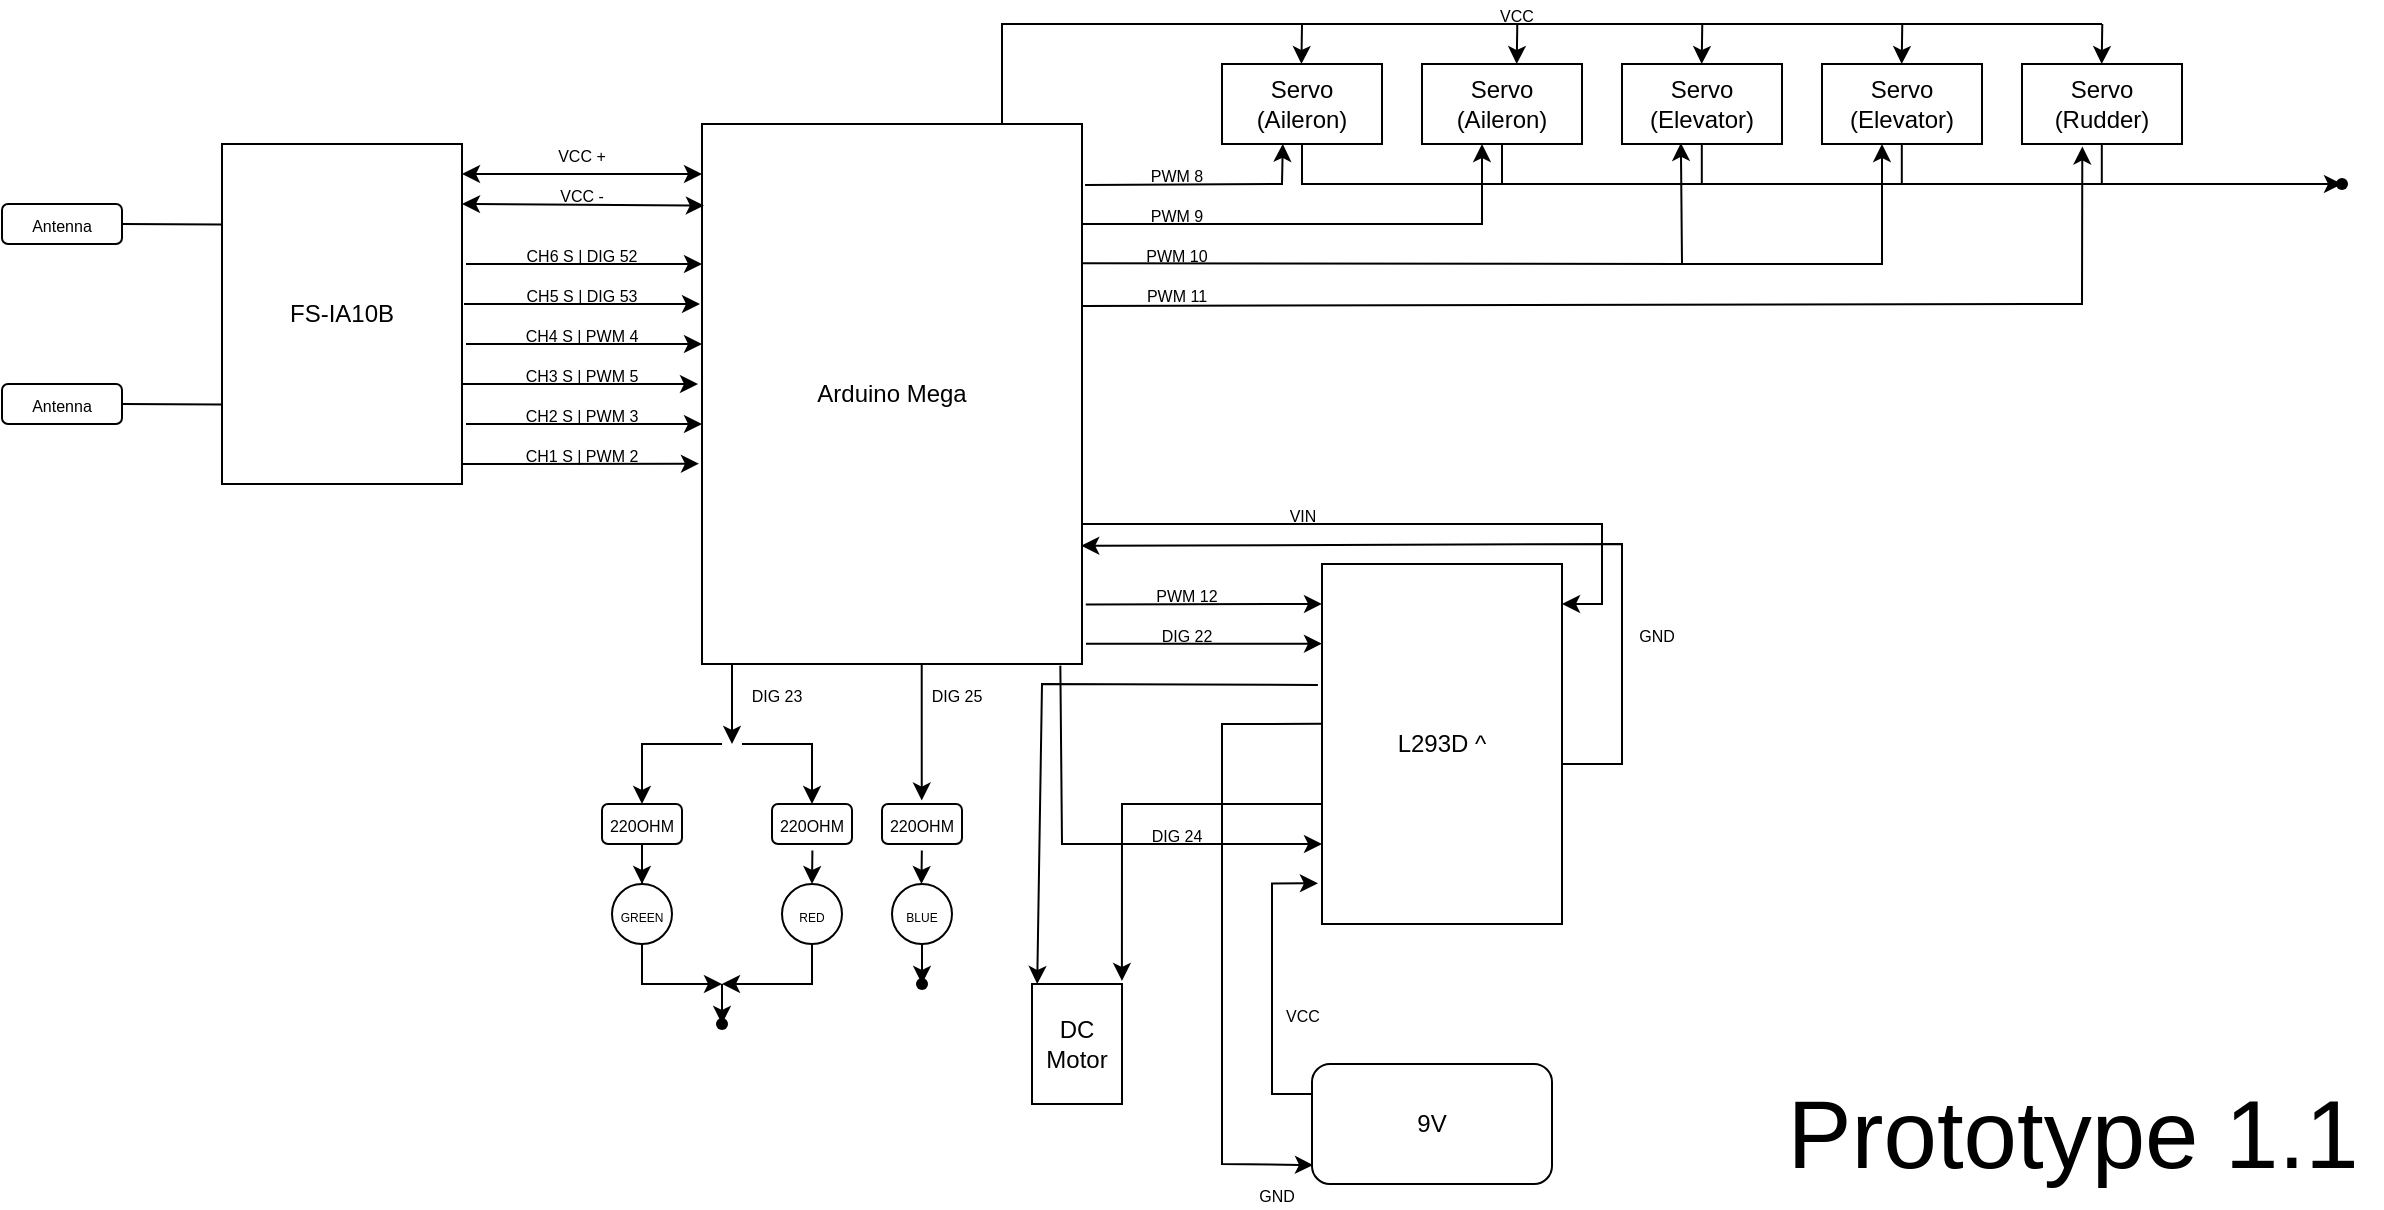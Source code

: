 <mxfile version="20.3.0" type="device"><diagram name="Page-1" id="gYwv0pO_W2ZxfAE3Szi0"><mxGraphModel dx="2776" dy="2526" grid="1" gridSize="10" guides="1" tooltips="1" connect="1" arrows="1" fold="1" page="1" pageScale="1" pageWidth="850" pageHeight="1100" math="0" shadow="0"><root><mxCell id="0"/><mxCell id="1" parent="0"/><mxCell id="DJHJPJEQN-9kXBu37Lcy-3" value="FS-IA10B" style="rounded=0;whiteSpace=wrap;html=1;" parent="1" vertex="1"><mxGeometry x="30" y="70" width="120" height="170" as="geometry"/></mxCell><mxCell id="DJHJPJEQN-9kXBu37Lcy-4" value="&lt;div&gt;Arduino Mega&lt;/div&gt;" style="rounded=0;whiteSpace=wrap;html=1;" parent="1" vertex="1"><mxGeometry x="270" y="60" width="190" height="270" as="geometry"/></mxCell><mxCell id="DJHJPJEQN-9kXBu37Lcy-7" value="" style="endArrow=classic;startArrow=classic;html=1;rounded=0;" parent="1" edge="1"><mxGeometry width="50" height="50" relative="1" as="geometry"><mxPoint x="150" y="85" as="sourcePoint"/><mxPoint x="270" y="85" as="targetPoint"/></mxGeometry></mxCell><mxCell id="DJHJPJEQN-9kXBu37Lcy-8" value="" style="endArrow=classic;startArrow=classic;html=1;rounded=0;entryX=0.005;entryY=0.151;entryDx=0;entryDy=0;entryPerimeter=0;" parent="1" target="DJHJPJEQN-9kXBu37Lcy-4" edge="1"><mxGeometry width="50" height="50" relative="1" as="geometry"><mxPoint x="150" y="100" as="sourcePoint"/><mxPoint x="266" y="100" as="targetPoint"/></mxGeometry></mxCell><mxCell id="DJHJPJEQN-9kXBu37Lcy-9" value="&lt;font style=&quot;font-size: 8px;&quot;&gt;VCC +&lt;/font&gt;" style="text;html=1;strokeColor=none;fillColor=none;align=center;verticalAlign=middle;whiteSpace=wrap;rounded=0;" parent="1" vertex="1"><mxGeometry x="180" y="70" width="60" height="10" as="geometry"/></mxCell><mxCell id="DJHJPJEQN-9kXBu37Lcy-10" value="&lt;font style=&quot;font-size: 8px;&quot;&gt;VCC -&lt;br&gt;&lt;/font&gt;" style="text;html=1;strokeColor=none;fillColor=none;align=center;verticalAlign=middle;whiteSpace=wrap;rounded=0;" parent="1" vertex="1"><mxGeometry x="180" y="90" width="60" height="10" as="geometry"/></mxCell><mxCell id="DJHJPJEQN-9kXBu37Lcy-11" value="" style="endArrow=classic;html=1;rounded=0;entryX=-0.008;entryY=0.592;entryDx=0;entryDy=0;entryPerimeter=0;" parent="1" edge="1"><mxGeometry width="50" height="50" relative="1" as="geometry"><mxPoint x="150" y="230" as="sourcePoint"/><mxPoint x="268.48" y="229.84" as="targetPoint"/></mxGeometry></mxCell><mxCell id="DJHJPJEQN-9kXBu37Lcy-12" value="" style="endArrow=classic;html=1;rounded=0;entryX=-0.008;entryY=0.592;entryDx=0;entryDy=0;entryPerimeter=0;" parent="1" edge="1"><mxGeometry width="50" height="50" relative="1" as="geometry"><mxPoint x="152" y="210" as="sourcePoint"/><mxPoint x="270" y="210" as="targetPoint"/></mxGeometry></mxCell><mxCell id="DJHJPJEQN-9kXBu37Lcy-13" value="" style="endArrow=classic;html=1;rounded=0;entryX=-0.008;entryY=0.592;entryDx=0;entryDy=0;entryPerimeter=0;" parent="1" edge="1"><mxGeometry width="50" height="50" relative="1" as="geometry"><mxPoint x="150" y="190" as="sourcePoint"/><mxPoint x="268" y="190" as="targetPoint"/></mxGeometry></mxCell><mxCell id="DJHJPJEQN-9kXBu37Lcy-14" value="" style="endArrow=classic;html=1;rounded=0;entryX=-0.008;entryY=0.592;entryDx=0;entryDy=0;entryPerimeter=0;" parent="1" edge="1"><mxGeometry width="50" height="50" relative="1" as="geometry"><mxPoint x="152" y="170" as="sourcePoint"/><mxPoint x="270" y="170" as="targetPoint"/></mxGeometry></mxCell><mxCell id="DJHJPJEQN-9kXBu37Lcy-15" value="" style="endArrow=classic;html=1;rounded=0;entryX=-0.008;entryY=0.592;entryDx=0;entryDy=0;entryPerimeter=0;" parent="1" edge="1"><mxGeometry width="50" height="50" relative="1" as="geometry"><mxPoint x="151" y="150" as="sourcePoint"/><mxPoint x="269" y="150" as="targetPoint"/></mxGeometry></mxCell><mxCell id="DJHJPJEQN-9kXBu37Lcy-16" value="" style="endArrow=classic;html=1;rounded=0;entryX=-0.008;entryY=0.592;entryDx=0;entryDy=0;entryPerimeter=0;" parent="1" edge="1"><mxGeometry width="50" height="50" relative="1" as="geometry"><mxPoint x="152" y="130" as="sourcePoint"/><mxPoint x="270" y="130" as="targetPoint"/></mxGeometry></mxCell><mxCell id="DJHJPJEQN-9kXBu37Lcy-18" value="&lt;font style=&quot;font-size: 8px;&quot;&gt;CH1 S | PWM 2&lt;/font&gt;" style="text;html=1;strokeColor=none;fillColor=none;align=center;verticalAlign=middle;whiteSpace=wrap;rounded=0;" parent="1" vertex="1"><mxGeometry x="180" y="220" width="60" height="10" as="geometry"/></mxCell><mxCell id="DJHJPJEQN-9kXBu37Lcy-19" value="&lt;font style=&quot;font-size: 8px;&quot;&gt;CH2 S | PWM 3&lt;br&gt;&lt;/font&gt;" style="text;html=1;strokeColor=none;fillColor=none;align=center;verticalAlign=middle;whiteSpace=wrap;rounded=0;" parent="1" vertex="1"><mxGeometry x="180" y="200" width="60" height="10" as="geometry"/></mxCell><mxCell id="DJHJPJEQN-9kXBu37Lcy-21" value="&lt;font style=&quot;font-size: 8px;&quot;&gt;CH3 S | PWM 5&lt;br&gt;&lt;/font&gt;" style="text;html=1;strokeColor=none;fillColor=none;align=center;verticalAlign=middle;whiteSpace=wrap;rounded=0;" parent="1" vertex="1"><mxGeometry x="180" y="180" width="60" height="10" as="geometry"/></mxCell><mxCell id="DJHJPJEQN-9kXBu37Lcy-22" value="&lt;font style=&quot;font-size: 8px;&quot;&gt;CH6 S | DIG 52&lt;br&gt;&lt;/font&gt;" style="text;html=1;strokeColor=none;fillColor=none;align=center;verticalAlign=middle;whiteSpace=wrap;rounded=0;" parent="1" vertex="1"><mxGeometry x="180" y="120" width="60" height="10" as="geometry"/></mxCell><mxCell id="DJHJPJEQN-9kXBu37Lcy-23" value="&lt;font style=&quot;font-size: 8px;&quot;&gt;CH4 S | PWM 4&lt;br&gt;&lt;/font&gt;" style="text;html=1;strokeColor=none;fillColor=none;align=center;verticalAlign=middle;whiteSpace=wrap;rounded=0;" parent="1" vertex="1"><mxGeometry x="180" y="160" width="60" height="10" as="geometry"/></mxCell><mxCell id="DJHJPJEQN-9kXBu37Lcy-24" value="&lt;font style=&quot;font-size: 8px;&quot;&gt;CH5 S | DIG 53&lt;br&gt;&lt;/font&gt;" style="text;html=1;strokeColor=none;fillColor=none;align=center;verticalAlign=middle;whiteSpace=wrap;rounded=0;" parent="1" vertex="1"><mxGeometry x="180" y="140" width="60" height="10" as="geometry"/></mxCell><mxCell id="DJHJPJEQN-9kXBu37Lcy-37" style="edgeStyle=orthogonalEdgeStyle;rounded=0;orthogonalLoop=1;jettySize=auto;html=1;entryX=0.5;entryY=0;entryDx=0;entryDy=0;" parent="1" source="DJHJPJEQN-9kXBu37Lcy-25" target="DJHJPJEQN-9kXBu37Lcy-34" edge="1"><mxGeometry relative="1" as="geometry"/></mxCell><mxCell id="DJHJPJEQN-9kXBu37Lcy-25" value="&lt;div&gt;&lt;font style=&quot;font-size: 8px;&quot;&gt;220OHM&lt;/font&gt;&lt;/div&gt;" style="rounded=1;whiteSpace=wrap;html=1;" parent="1" vertex="1"><mxGeometry x="220" y="400" width="40" height="20" as="geometry"/></mxCell><mxCell id="DJHJPJEQN-9kXBu37Lcy-28" value="" style="endArrow=classic;html=1;rounded=0;exitX=0.5;exitY=1;exitDx=0;exitDy=0;" parent="1" edge="1"><mxGeometry width="50" height="50" relative="1" as="geometry"><mxPoint x="285" y="330.0" as="sourcePoint"/><mxPoint x="285" y="370" as="targetPoint"/></mxGeometry></mxCell><mxCell id="DJHJPJEQN-9kXBu37Lcy-30" value="" style="endArrow=classic;html=1;rounded=0;entryX=0.5;entryY=0;entryDx=0;entryDy=0;" parent="1" edge="1"><mxGeometry width="50" height="50" relative="1" as="geometry"><mxPoint x="290" y="370" as="sourcePoint"/><mxPoint x="325" y="400" as="targetPoint"/><Array as="points"><mxPoint x="325" y="370"/></Array></mxGeometry></mxCell><mxCell id="DJHJPJEQN-9kXBu37Lcy-31" value="" style="endArrow=classic;html=1;rounded=0;entryX=0.5;entryY=0;entryDx=0;entryDy=0;" parent="1" target="DJHJPJEQN-9kXBu37Lcy-25" edge="1"><mxGeometry width="50" height="50" relative="1" as="geometry"><mxPoint x="280" y="370" as="sourcePoint"/><mxPoint x="340" y="410" as="targetPoint"/><Array as="points"><mxPoint x="240" y="370"/></Array></mxGeometry></mxCell><mxCell id="DJHJPJEQN-9kXBu37Lcy-32" value="&lt;font style=&quot;font-size: 8px;&quot;&gt;DIG 23&lt;/font&gt;" style="text;html=1;strokeColor=none;fillColor=none;align=center;verticalAlign=middle;whiteSpace=wrap;rounded=0;" parent="1" vertex="1"><mxGeometry x="290" y="340" width="35" height="10" as="geometry"/></mxCell><mxCell id="DJHJPJEQN-9kXBu37Lcy-33" value="&lt;div&gt;&lt;font style=&quot;font-size: 8px;&quot;&gt;220OHM&lt;/font&gt;&lt;/div&gt;" style="rounded=1;whiteSpace=wrap;html=1;" parent="1" vertex="1"><mxGeometry x="305" y="400" width="40" height="20" as="geometry"/></mxCell><mxCell id="DJHJPJEQN-9kXBu37Lcy-34" value="&lt;font style=&quot;font-size: 6px;&quot;&gt;GREEN&lt;/font&gt;" style="ellipse;whiteSpace=wrap;html=1;aspect=fixed;" parent="1" vertex="1"><mxGeometry x="225" y="440" width="30" height="30" as="geometry"/></mxCell><mxCell id="DJHJPJEQN-9kXBu37Lcy-35" value="&lt;font style=&quot;font-size: 6px;&quot;&gt;RED&lt;/font&gt;" style="ellipse;whiteSpace=wrap;html=1;aspect=fixed;" parent="1" vertex="1"><mxGeometry x="310" y="440" width="30" height="30" as="geometry"/></mxCell><mxCell id="DJHJPJEQN-9kXBu37Lcy-36" value="" style="endArrow=classic;html=1;rounded=0;exitX=0.505;exitY=1.16;exitDx=0;exitDy=0;exitPerimeter=0;" parent="1" source="DJHJPJEQN-9kXBu37Lcy-33" target="DJHJPJEQN-9kXBu37Lcy-35" edge="1"><mxGeometry width="50" height="50" relative="1" as="geometry"><mxPoint x="340" y="510" as="sourcePoint"/><mxPoint x="390" y="460" as="targetPoint"/></mxGeometry></mxCell><mxCell id="DJHJPJEQN-9kXBu37Lcy-40" value="" style="endArrow=classic;html=1;rounded=0;exitX=0.5;exitY=1;exitDx=0;exitDy=0;" parent="1" source="DJHJPJEQN-9kXBu37Lcy-34" edge="1"><mxGeometry width="50" height="50" relative="1" as="geometry"><mxPoint x="225" y="520" as="sourcePoint"/><mxPoint x="280" y="490" as="targetPoint"/><Array as="points"><mxPoint x="240" y="490"/></Array></mxGeometry></mxCell><mxCell id="DJHJPJEQN-9kXBu37Lcy-41" value="" style="endArrow=classic;html=1;rounded=0;exitX=0.5;exitY=1;exitDx=0;exitDy=0;" parent="1" edge="1"><mxGeometry width="50" height="50" relative="1" as="geometry"><mxPoint x="325" y="470" as="sourcePoint"/><mxPoint x="280" y="490" as="targetPoint"/><Array as="points"><mxPoint x="325" y="490"/></Array></mxGeometry></mxCell><mxCell id="DJHJPJEQN-9kXBu37Lcy-42" value="" style="endArrow=classic;html=1;rounded=0;" parent="1" edge="1"><mxGeometry width="50" height="50" relative="1" as="geometry"><mxPoint x="280" y="490" as="sourcePoint"/><mxPoint x="280" y="510" as="targetPoint"/></mxGeometry></mxCell><mxCell id="DJHJPJEQN-9kXBu37Lcy-44" value="" style="shape=waypoint;sketch=0;fillStyle=solid;size=6;pointerEvents=1;points=[];fillColor=none;resizable=0;rotatable=0;perimeter=centerPerimeter;snapToPoint=1;" parent="1" vertex="1"><mxGeometry x="270" y="500" width="20" height="20" as="geometry"/></mxCell><mxCell id="DJHJPJEQN-9kXBu37Lcy-47" value="Servo (Aileron)" style="rounded=0;whiteSpace=wrap;html=1;" parent="1" vertex="1"><mxGeometry x="530" y="30" width="80" height="40" as="geometry"/></mxCell><mxCell id="DJHJPJEQN-9kXBu37Lcy-48" value="Servo (Aileron)" style="rounded=0;whiteSpace=wrap;html=1;" parent="1" vertex="1"><mxGeometry x="630" y="30" width="80" height="40" as="geometry"/></mxCell><mxCell id="DJHJPJEQN-9kXBu37Lcy-49" value="Servo (Elevator)" style="rounded=0;whiteSpace=wrap;html=1;" parent="1" vertex="1"><mxGeometry x="730" y="30" width="80" height="40" as="geometry"/></mxCell><mxCell id="DJHJPJEQN-9kXBu37Lcy-50" value="Servo (Elevator)" style="rounded=0;whiteSpace=wrap;html=1;" parent="1" vertex="1"><mxGeometry x="830" y="30" width="80" height="40" as="geometry"/></mxCell><mxCell id="DJHJPJEQN-9kXBu37Lcy-51" value="Servo (Rudder)" style="rounded=0;whiteSpace=wrap;html=1;" parent="1" vertex="1"><mxGeometry x="930" y="30" width="80" height="40" as="geometry"/></mxCell><mxCell id="DJHJPJEQN-9kXBu37Lcy-54" value="" style="endArrow=none;html=1;rounded=0;" parent="1" edge="1"><mxGeometry width="50" height="50" relative="1" as="geometry"><mxPoint x="420" y="60" as="sourcePoint"/><mxPoint x="970" y="10" as="targetPoint"/><Array as="points"><mxPoint x="420" y="10"/></Array></mxGeometry></mxCell><mxCell id="DJHJPJEQN-9kXBu37Lcy-55" value="&lt;font style=&quot;font-size: 8px;&quot;&gt;VCC&lt;/font&gt;" style="text;html=1;strokeColor=none;fillColor=none;align=center;verticalAlign=middle;whiteSpace=wrap;rounded=0;" parent="1" vertex="1"><mxGeometry x="660" width="35" height="10" as="geometry"/></mxCell><mxCell id="DJHJPJEQN-9kXBu37Lcy-56" value="" style="endArrow=classic;html=1;rounded=0;" parent="1" edge="1"><mxGeometry width="50" height="50" relative="1" as="geometry"><mxPoint x="570" y="10" as="sourcePoint"/><mxPoint x="569.71" y="30" as="targetPoint"/></mxGeometry></mxCell><mxCell id="DJHJPJEQN-9kXBu37Lcy-57" value="" style="endArrow=classic;html=1;rounded=0;" parent="1" edge="1"><mxGeometry width="50" height="50" relative="1" as="geometry"><mxPoint x="677.65" y="10" as="sourcePoint"/><mxPoint x="677.36" y="30" as="targetPoint"/></mxGeometry></mxCell><mxCell id="DJHJPJEQN-9kXBu37Lcy-58" value="" style="endArrow=classic;html=1;rounded=0;" parent="1" edge="1"><mxGeometry width="50" height="50" relative="1" as="geometry"><mxPoint x="770.14" y="10" as="sourcePoint"/><mxPoint x="769.85" y="30" as="targetPoint"/></mxGeometry></mxCell><mxCell id="DJHJPJEQN-9kXBu37Lcy-59" value="" style="endArrow=classic;html=1;rounded=0;" parent="1" edge="1"><mxGeometry width="50" height="50" relative="1" as="geometry"><mxPoint x="870.14" y="10" as="sourcePoint"/><mxPoint x="869.85" y="30" as="targetPoint"/></mxGeometry></mxCell><mxCell id="DJHJPJEQN-9kXBu37Lcy-60" value="" style="endArrow=classic;html=1;rounded=0;" parent="1" edge="1"><mxGeometry width="50" height="50" relative="1" as="geometry"><mxPoint x="970.14" y="10" as="sourcePoint"/><mxPoint x="969.85" y="30" as="targetPoint"/></mxGeometry></mxCell><mxCell id="DJHJPJEQN-9kXBu37Lcy-62" value="" style="shape=waypoint;sketch=0;fillStyle=solid;size=6;pointerEvents=1;points=[];fillColor=none;resizable=0;rotatable=0;perimeter=centerPerimeter;snapToPoint=1;" parent="1" vertex="1"><mxGeometry x="1080" y="80" width="20" height="20" as="geometry"/></mxCell><mxCell id="DJHJPJEQN-9kXBu37Lcy-64" value="" style="endArrow=classic;html=1;rounded=0;entryX=-0.114;entryY=0.493;entryDx=0;entryDy=0;entryPerimeter=0;exitX=0.5;exitY=1;exitDx=0;exitDy=0;" parent="1" source="DJHJPJEQN-9kXBu37Lcy-47" target="DJHJPJEQN-9kXBu37Lcy-62" edge="1"><mxGeometry width="50" height="50" relative="1" as="geometry"><mxPoint x="670" y="200" as="sourcePoint"/><mxPoint x="720" y="150" as="targetPoint"/><Array as="points"><mxPoint x="570" y="90"/></Array></mxGeometry></mxCell><mxCell id="DJHJPJEQN-9kXBu37Lcy-66" value="" style="endArrow=none;html=1;rounded=0;entryX=0.5;entryY=1;entryDx=0;entryDy=0;" parent="1" target="DJHJPJEQN-9kXBu37Lcy-48" edge="1"><mxGeometry width="50" height="50" relative="1" as="geometry"><mxPoint x="670" y="90" as="sourcePoint"/><mxPoint x="760" y="60" as="targetPoint"/></mxGeometry></mxCell><mxCell id="DJHJPJEQN-9kXBu37Lcy-67" value="" style="endArrow=none;html=1;rounded=0;entryX=0.5;entryY=1;entryDx=0;entryDy=0;" parent="1" edge="1"><mxGeometry width="50" height="50" relative="1" as="geometry"><mxPoint x="769.9" y="90" as="sourcePoint"/><mxPoint x="769.9" y="70" as="targetPoint"/></mxGeometry></mxCell><mxCell id="DJHJPJEQN-9kXBu37Lcy-68" value="" style="endArrow=none;html=1;rounded=0;entryX=0.5;entryY=1;entryDx=0;entryDy=0;" parent="1" edge="1"><mxGeometry width="50" height="50" relative="1" as="geometry"><mxPoint x="869.9" y="90" as="sourcePoint"/><mxPoint x="869.9" y="70" as="targetPoint"/></mxGeometry></mxCell><mxCell id="DJHJPJEQN-9kXBu37Lcy-69" value="" style="endArrow=none;html=1;rounded=0;entryX=0.5;entryY=1;entryDx=0;entryDy=0;" parent="1" edge="1"><mxGeometry width="50" height="50" relative="1" as="geometry"><mxPoint x="969.9" y="90" as="sourcePoint"/><mxPoint x="969.9" y="70" as="targetPoint"/></mxGeometry></mxCell><mxCell id="DJHJPJEQN-9kXBu37Lcy-70" value="" style="endArrow=classic;html=1;rounded=0;entryX=0.38;entryY=0.998;entryDx=0;entryDy=0;entryPerimeter=0;exitX=1.008;exitY=0.113;exitDx=0;exitDy=0;exitPerimeter=0;" parent="1" source="DJHJPJEQN-9kXBu37Lcy-4" target="DJHJPJEQN-9kXBu37Lcy-47" edge="1"><mxGeometry width="50" height="50" relative="1" as="geometry"><mxPoint x="460" y="110" as="sourcePoint"/><mxPoint x="560" y="180" as="targetPoint"/><Array as="points"><mxPoint x="560" y="90"/></Array></mxGeometry></mxCell><mxCell id="DJHJPJEQN-9kXBu37Lcy-72" value="" style="endArrow=classic;html=1;rounded=0;entryX=0.38;entryY=0.998;entryDx=0;entryDy=0;entryPerimeter=0;exitX=1;exitY=0.185;exitDx=0;exitDy=0;exitPerimeter=0;" parent="1" source="DJHJPJEQN-9kXBu37Lcy-4" edge="1"><mxGeometry width="50" height="50" relative="1" as="geometry"><mxPoint x="560" y="110" as="sourcePoint"/><mxPoint x="660" y="70" as="targetPoint"/><Array as="points"><mxPoint x="660" y="110"/></Array></mxGeometry></mxCell><mxCell id="DJHJPJEQN-9kXBu37Lcy-73" value="" style="endArrow=classic;html=1;rounded=0;entryX=0.368;entryY=0.986;entryDx=0;entryDy=0;entryPerimeter=0;exitX=1.001;exitY=0.258;exitDx=0;exitDy=0;exitPerimeter=0;" parent="1" source="DJHJPJEQN-9kXBu37Lcy-4" target="DJHJPJEQN-9kXBu37Lcy-49" edge="1"><mxGeometry width="50" height="50" relative="1" as="geometry"><mxPoint x="460" y="140" as="sourcePoint"/><mxPoint x="560" y="100" as="targetPoint"/><Array as="points"><mxPoint x="760" y="130"/></Array></mxGeometry></mxCell><mxCell id="DJHJPJEQN-9kXBu37Lcy-75" value="" style="endArrow=classic;html=1;rounded=0;entryX=0.375;entryY=1;entryDx=0;entryDy=0;entryPerimeter=0;" parent="1" target="DJHJPJEQN-9kXBu37Lcy-50" edge="1"><mxGeometry width="50" height="50" relative="1" as="geometry"><mxPoint x="760" y="130" as="sourcePoint"/><mxPoint x="860" y="100" as="targetPoint"/><Array as="points"><mxPoint x="860" y="130"/></Array></mxGeometry></mxCell><mxCell id="DJHJPJEQN-9kXBu37Lcy-77" value="" style="endArrow=classic;html=1;rounded=0;entryX=0.377;entryY=1.031;entryDx=0;entryDy=0;entryPerimeter=0;exitX=1.001;exitY=0.258;exitDx=0;exitDy=0;exitPerimeter=0;" parent="1" target="DJHJPJEQN-9kXBu37Lcy-51" edge="1"><mxGeometry width="50" height="50" relative="1" as="geometry"><mxPoint x="460" y="151" as="sourcePoint"/><mxPoint x="759" y="90" as="targetPoint"/><Array as="points"><mxPoint x="960" y="150"/></Array></mxGeometry></mxCell><mxCell id="DJHJPJEQN-9kXBu37Lcy-78" value="&lt;div&gt;&lt;font style=&quot;font-size: 8px;&quot;&gt;PWM 9&lt;br&gt;&lt;/font&gt;&lt;/div&gt;" style="text;html=1;strokeColor=none;fillColor=none;align=center;verticalAlign=middle;whiteSpace=wrap;rounded=0;" parent="1" vertex="1"><mxGeometry x="490" y="100" width="35" height="10" as="geometry"/></mxCell><mxCell id="DJHJPJEQN-9kXBu37Lcy-79" value="&lt;div&gt;&lt;font style=&quot;font-size: 8px;&quot;&gt;PWM 10&lt;br&gt;&lt;/font&gt;&lt;/div&gt;" style="text;html=1;strokeColor=none;fillColor=none;align=center;verticalAlign=middle;whiteSpace=wrap;rounded=0;" parent="1" vertex="1"><mxGeometry x="490" y="120" width="35" height="10" as="geometry"/></mxCell><mxCell id="DJHJPJEQN-9kXBu37Lcy-80" value="&lt;div&gt;&lt;font style=&quot;font-size: 8px;&quot;&gt;PWM 11&lt;br&gt;&lt;/font&gt;&lt;/div&gt;" style="text;html=1;strokeColor=none;fillColor=none;align=center;verticalAlign=middle;whiteSpace=wrap;rounded=0;" parent="1" vertex="1"><mxGeometry x="490" y="140" width="35" height="10" as="geometry"/></mxCell><mxCell id="DJHJPJEQN-9kXBu37Lcy-81" value="&lt;div&gt;&lt;font style=&quot;font-size: 8px;&quot;&gt;PWM 8&lt;br&gt;&lt;/font&gt;&lt;/div&gt;" style="text;html=1;strokeColor=none;fillColor=none;align=center;verticalAlign=middle;whiteSpace=wrap;rounded=0;" parent="1" vertex="1"><mxGeometry x="490" y="80" width="35" height="10" as="geometry"/></mxCell><mxCell id="9_8oEkFlsrFl9a-Hlgpt-2" value="L293D ^" style="rounded=0;whiteSpace=wrap;html=1;" parent="1" vertex="1"><mxGeometry x="580" y="280" width="120" height="180" as="geometry"/></mxCell><mxCell id="9_8oEkFlsrFl9a-Hlgpt-3" value="" style="endArrow=classic;html=1;rounded=0;" parent="1" edge="1"><mxGeometry width="50" height="50" relative="1" as="geometry"><mxPoint x="460" y="260" as="sourcePoint"/><mxPoint x="700" y="300" as="targetPoint"/><Array as="points"><mxPoint x="720" y="260"/><mxPoint x="720" y="300"/></Array></mxGeometry></mxCell><mxCell id="9_8oEkFlsrFl9a-Hlgpt-4" value="" style="endArrow=classic;html=1;rounded=0;entryX=0.998;entryY=0.781;entryDx=0;entryDy=0;entryPerimeter=0;" parent="1" target="DJHJPJEQN-9kXBu37Lcy-4" edge="1"><mxGeometry width="50" height="50" relative="1" as="geometry"><mxPoint x="700" y="380" as="sourcePoint"/><mxPoint x="713" y="311" as="targetPoint"/><Array as="points"><mxPoint x="730" y="380"/><mxPoint x="730" y="270"/></Array></mxGeometry></mxCell><mxCell id="9_8oEkFlsrFl9a-Hlgpt-5" value="&lt;font style=&quot;font-size: 8px;&quot;&gt;VIN&lt;/font&gt;" style="text;html=1;strokeColor=none;fillColor=none;align=center;verticalAlign=middle;whiteSpace=wrap;rounded=0;" parent="1" vertex="1"><mxGeometry x="552.5" y="250" width="35" height="10" as="geometry"/></mxCell><mxCell id="9_8oEkFlsrFl9a-Hlgpt-6" value="&lt;font style=&quot;font-size: 8px;&quot;&gt;GND&lt;/font&gt;" style="text;html=1;strokeColor=none;fillColor=none;align=center;verticalAlign=middle;whiteSpace=wrap;rounded=0;" parent="1" vertex="1"><mxGeometry x="730" y="310" width="35" height="10" as="geometry"/></mxCell><mxCell id="9_8oEkFlsrFl9a-Hlgpt-8" style="edgeStyle=orthogonalEdgeStyle;rounded=0;orthogonalLoop=1;jettySize=auto;html=1;exitX=0;exitY=0.25;exitDx=0;exitDy=0;entryX=-0.017;entryY=0.887;entryDx=0;entryDy=0;entryPerimeter=0;" parent="1" source="9_8oEkFlsrFl9a-Hlgpt-7" target="9_8oEkFlsrFl9a-Hlgpt-2" edge="1"><mxGeometry relative="1" as="geometry"><mxPoint x="575.143" y="440" as="targetPoint"/><Array as="points"><mxPoint x="555" y="545"/><mxPoint x="555" y="440"/></Array></mxGeometry></mxCell><mxCell id="9_8oEkFlsrFl9a-Hlgpt-7" value="&lt;div&gt;9V&lt;/div&gt;" style="rounded=1;whiteSpace=wrap;html=1;" parent="1" vertex="1"><mxGeometry x="575" y="530" width="120" height="60" as="geometry"/></mxCell><mxCell id="9_8oEkFlsrFl9a-Hlgpt-9" value="" style="endArrow=classic;html=1;rounded=0;exitX=0;exitY=0.444;exitDx=0;exitDy=0;exitPerimeter=0;entryX=0.004;entryY=0.842;entryDx=0;entryDy=0;entryPerimeter=0;" parent="1" source="9_8oEkFlsrFl9a-Hlgpt-2" target="9_8oEkFlsrFl9a-Hlgpt-7" edge="1"><mxGeometry width="50" height="50" relative="1" as="geometry"><mxPoint x="630" y="480" as="sourcePoint"/><mxPoint x="570" y="580" as="targetPoint"/><Array as="points"><mxPoint x="530" y="360"/><mxPoint x="530" y="580"/></Array></mxGeometry></mxCell><mxCell id="9_8oEkFlsrFl9a-Hlgpt-10" value="&lt;font style=&quot;font-size: 8px;&quot;&gt;VCC&lt;/font&gt;" style="text;html=1;strokeColor=none;fillColor=none;align=center;verticalAlign=middle;whiteSpace=wrap;rounded=0;" parent="1" vertex="1"><mxGeometry x="552.5" y="500" width="35" height="10" as="geometry"/></mxCell><mxCell id="9_8oEkFlsrFl9a-Hlgpt-11" value="&lt;font style=&quot;font-size: 8px;&quot;&gt;GND&lt;/font&gt;" style="text;html=1;strokeColor=none;fillColor=none;align=center;verticalAlign=middle;whiteSpace=wrap;rounded=0;" parent="1" vertex="1"><mxGeometry x="540" y="590" width="35" height="10" as="geometry"/></mxCell><mxCell id="9_8oEkFlsrFl9a-Hlgpt-12" value="" style="endArrow=classic;html=1;rounded=0;exitX=1.01;exitY=0.89;exitDx=0;exitDy=0;exitPerimeter=0;entryX=0;entryY=0.111;entryDx=0;entryDy=0;entryPerimeter=0;" parent="1" source="DJHJPJEQN-9kXBu37Lcy-4" target="9_8oEkFlsrFl9a-Hlgpt-2" edge="1"><mxGeometry width="50" height="50" relative="1" as="geometry"><mxPoint x="430" y="400" as="sourcePoint"/><mxPoint x="480" y="350" as="targetPoint"/></mxGeometry></mxCell><mxCell id="9_8oEkFlsrFl9a-Hlgpt-13" value="&lt;div&gt;&lt;font style=&quot;font-size: 8px;&quot;&gt;PWM 12&lt;/font&gt;&lt;/div&gt;" style="text;html=1;strokeColor=none;fillColor=none;align=center;verticalAlign=middle;whiteSpace=wrap;rounded=0;" parent="1" vertex="1"><mxGeometry x="495" y="290" width="35" height="10" as="geometry"/></mxCell><mxCell id="9_8oEkFlsrFl9a-Hlgpt-14" value="" style="endArrow=classic;html=1;rounded=0;exitX=1.01;exitY=0.89;exitDx=0;exitDy=0;exitPerimeter=0;entryX=0;entryY=0.111;entryDx=0;entryDy=0;entryPerimeter=0;" parent="1" edge="1"><mxGeometry width="50" height="50" relative="1" as="geometry"><mxPoint x="462" y="319.84" as="sourcePoint"/><mxPoint x="580" y="319.84" as="targetPoint"/></mxGeometry></mxCell><mxCell id="9_8oEkFlsrFl9a-Hlgpt-15" value="&lt;div&gt;&lt;font style=&quot;font-size: 8px;&quot;&gt;DIG 22&lt;font&gt;&lt;br&gt;&lt;/font&gt;&lt;/font&gt;&lt;/div&gt;" style="text;html=1;strokeColor=none;fillColor=none;align=center;verticalAlign=middle;whiteSpace=wrap;rounded=0;" parent="1" vertex="1"><mxGeometry x="495" y="309.84" width="35" height="10" as="geometry"/></mxCell><mxCell id="9_8oEkFlsrFl9a-Hlgpt-16" value="" style="endArrow=classic;html=1;rounded=0;exitX=0.943;exitY=1.003;exitDx=0;exitDy=0;exitPerimeter=0;entryX=0;entryY=0.778;entryDx=0;entryDy=0;entryPerimeter=0;" parent="1" source="DJHJPJEQN-9kXBu37Lcy-4" target="9_8oEkFlsrFl9a-Hlgpt-2" edge="1"><mxGeometry width="50" height="50" relative="1" as="geometry"><mxPoint x="470" y="400" as="sourcePoint"/><mxPoint x="520" y="350" as="targetPoint"/><Array as="points"><mxPoint x="450" y="420"/></Array></mxGeometry></mxCell><mxCell id="9_8oEkFlsrFl9a-Hlgpt-17" value="&lt;div&gt;&lt;font style=&quot;font-size: 8px;&quot;&gt;DIG 24&lt;/font&gt;&lt;/div&gt;" style="text;html=1;strokeColor=none;fillColor=none;align=center;verticalAlign=middle;whiteSpace=wrap;rounded=0;" parent="1" vertex="1"><mxGeometry x="490" y="410" width="35" height="10" as="geometry"/></mxCell><mxCell id="9_8oEkFlsrFl9a-Hlgpt-18" value="DC Motor" style="rounded=0;whiteSpace=wrap;html=1;" parent="1" vertex="1"><mxGeometry x="435" y="490" width="45" height="60" as="geometry"/></mxCell><mxCell id="9_8oEkFlsrFl9a-Hlgpt-19" value="" style="endArrow=classic;html=1;rounded=0;exitX=-0.017;exitY=0.336;exitDx=0;exitDy=0;exitPerimeter=0;entryX=0.058;entryY=0;entryDx=0;entryDy=0;entryPerimeter=0;" parent="1" source="9_8oEkFlsrFl9a-Hlgpt-2" target="9_8oEkFlsrFl9a-Hlgpt-18" edge="1"><mxGeometry width="50" height="50" relative="1" as="geometry"><mxPoint x="560" y="400" as="sourcePoint"/><mxPoint x="610" y="350" as="targetPoint"/><Array as="points"><mxPoint x="440" y="340"/></Array></mxGeometry></mxCell><mxCell id="9_8oEkFlsrFl9a-Hlgpt-20" value="" style="endArrow=classic;html=1;rounded=0;exitX=-0.017;exitY=0.336;exitDx=0;exitDy=0;exitPerimeter=0;entryX=0.999;entryY=-0.026;entryDx=0;entryDy=0;entryPerimeter=0;" parent="1" target="9_8oEkFlsrFl9a-Hlgpt-18" edge="1"><mxGeometry width="50" height="50" relative="1" as="geometry"><mxPoint x="580" y="400" as="sourcePoint"/><mxPoint x="441" y="550" as="targetPoint"/><Array as="points"><mxPoint x="480" y="400"/></Array></mxGeometry></mxCell><mxCell id="9_8oEkFlsrFl9a-Hlgpt-23" value="&lt;font style=&quot;font-size: 48px;&quot;&gt;Prototype 1.1&lt;/font&gt;" style="text;html=1;align=center;verticalAlign=middle;resizable=0;points=[];autosize=1;strokeColor=none;fillColor=none;" parent="1" vertex="1"><mxGeometry x="800" y="530" width="310" height="70" as="geometry"/></mxCell><mxCell id="FH3K6wSpqSYi8rfYQ5bS-1" value="&lt;font style=&quot;font-size: 6px;&quot;&gt;BLUE&lt;/font&gt;" style="ellipse;whiteSpace=wrap;html=1;aspect=fixed;" parent="1" vertex="1"><mxGeometry x="365" y="440" width="30" height="30" as="geometry"/></mxCell><mxCell id="FH3K6wSpqSYi8rfYQ5bS-2" value="&lt;div&gt;&lt;font style=&quot;font-size: 8px;&quot;&gt;220OHM&lt;/font&gt;&lt;/div&gt;" style="rounded=1;whiteSpace=wrap;html=1;" parent="1" vertex="1"><mxGeometry x="360" y="400" width="40" height="20" as="geometry"/></mxCell><mxCell id="FH3K6wSpqSYi8rfYQ5bS-3" value="" style="endArrow=classic;html=1;rounded=0;exitX=0.5;exitY=1;exitDx=0;exitDy=0;entryX=0.497;entryY=-0.086;entryDx=0;entryDy=0;entryPerimeter=0;" parent="1" target="FH3K6wSpqSYi8rfYQ5bS-2" edge="1"><mxGeometry width="50" height="50" relative="1" as="geometry"><mxPoint x="379.86" y="330" as="sourcePoint"/><mxPoint x="379.86" y="370" as="targetPoint"/><Array as="points"><mxPoint x="379.86" y="360"/></Array></mxGeometry></mxCell><mxCell id="FH3K6wSpqSYi8rfYQ5bS-4" value="&lt;font style=&quot;font-size: 8px;&quot;&gt;DIG 25&lt;/font&gt;" style="text;html=1;strokeColor=none;fillColor=none;align=center;verticalAlign=middle;whiteSpace=wrap;rounded=0;" parent="1" vertex="1"><mxGeometry x="380" y="340" width="35" height="10" as="geometry"/></mxCell><mxCell id="FH3K6wSpqSYi8rfYQ5bS-5" value="" style="endArrow=classic;html=1;rounded=0;exitX=0.505;exitY=1.16;exitDx=0;exitDy=0;exitPerimeter=0;" parent="1" edge="1"><mxGeometry width="50" height="50" relative="1" as="geometry"><mxPoint x="379.92" y="423.2" as="sourcePoint"/><mxPoint x="379.72" y="440" as="targetPoint"/></mxGeometry></mxCell><mxCell id="FH3K6wSpqSYi8rfYQ5bS-6" value="" style="shape=waypoint;sketch=0;fillStyle=solid;size=6;pointerEvents=1;points=[];fillColor=none;resizable=0;rotatable=0;perimeter=centerPerimeter;snapToPoint=1;" parent="1" vertex="1"><mxGeometry x="370" y="480" width="20" height="20" as="geometry"/></mxCell><mxCell id="FH3K6wSpqSYi8rfYQ5bS-7" value="" style="endArrow=classic;html=1;rounded=0;" parent="1" edge="1"><mxGeometry width="50" height="50" relative="1" as="geometry"><mxPoint x="380" y="470" as="sourcePoint"/><mxPoint x="380" y="490" as="targetPoint"/></mxGeometry></mxCell><mxCell id="G0_ffEqPIUbRc6MpIxqN-1" value="&lt;font style=&quot;font-size: 8px;&quot;&gt;Antenna&lt;/font&gt;" style="rounded=1;whiteSpace=wrap;html=1;" vertex="1" parent="1"><mxGeometry x="-80" y="100" width="60" height="20" as="geometry"/></mxCell><mxCell id="G0_ffEqPIUbRc6MpIxqN-2" value="&lt;font style=&quot;font-size: 8px;&quot;&gt;Antenna&lt;/font&gt;" style="rounded=1;whiteSpace=wrap;html=1;" vertex="1" parent="1"><mxGeometry x="-80" y="190" width="60" height="20" as="geometry"/></mxCell><mxCell id="G0_ffEqPIUbRc6MpIxqN-3" value="" style="endArrow=none;html=1;rounded=0;fontSize=8;entryX=1;entryY=0.5;entryDx=0;entryDy=0;exitX=-0.002;exitY=0.237;exitDx=0;exitDy=0;exitPerimeter=0;" edge="1" parent="1" source="DJHJPJEQN-9kXBu37Lcy-3" target="G0_ffEqPIUbRc6MpIxqN-1"><mxGeometry width="50" height="50" relative="1" as="geometry"><mxPoint x="10" y="190" as="sourcePoint"/><mxPoint x="60" y="140" as="targetPoint"/></mxGeometry></mxCell><mxCell id="G0_ffEqPIUbRc6MpIxqN-4" value="" style="endArrow=none;html=1;rounded=0;fontSize=8;entryX=1;entryY=0.5;entryDx=0;entryDy=0;exitX=-0.002;exitY=0.237;exitDx=0;exitDy=0;exitPerimeter=0;" edge="1" parent="1"><mxGeometry width="50" height="50" relative="1" as="geometry"><mxPoint x="29.76" y="200.29" as="sourcePoint"/><mxPoint x="-20" y="200" as="targetPoint"/></mxGeometry></mxCell></root></mxGraphModel></diagram></mxfile>